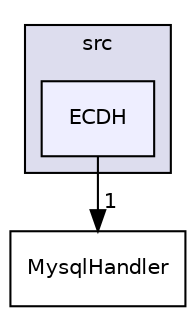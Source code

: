 digraph "/home/rso16/projects/ECDS/src/ECDH" {
  compound=true
  node [ fontsize="10", fontname="Helvetica"];
  edge [ labelfontsize="10", labelfontname="Helvetica"];
  subgraph clusterdir_68267d1309a1af8e8297ef4c3efbcdba {
    graph [ bgcolor="#ddddee", pencolor="black", label="src" fontname="Helvetica", fontsize="10", URL="dir_68267d1309a1af8e8297ef4c3efbcdba.html"]
  dir_231c5c54ac0c3901ea6f20953d34eb96 [shape=box, label="ECDH", style="filled", fillcolor="#eeeeff", pencolor="black", URL="dir_231c5c54ac0c3901ea6f20953d34eb96.html"];
  }
  dir_0b0f12d535465a348bd4776cfe96c942 [shape=box label="MysqlHandler" URL="dir_0b0f12d535465a348bd4776cfe96c942.html"];
  dir_231c5c54ac0c3901ea6f20953d34eb96->dir_0b0f12d535465a348bd4776cfe96c942 [headlabel="1", labeldistance=1.5 headhref="dir_000002_000003.html"];
}
